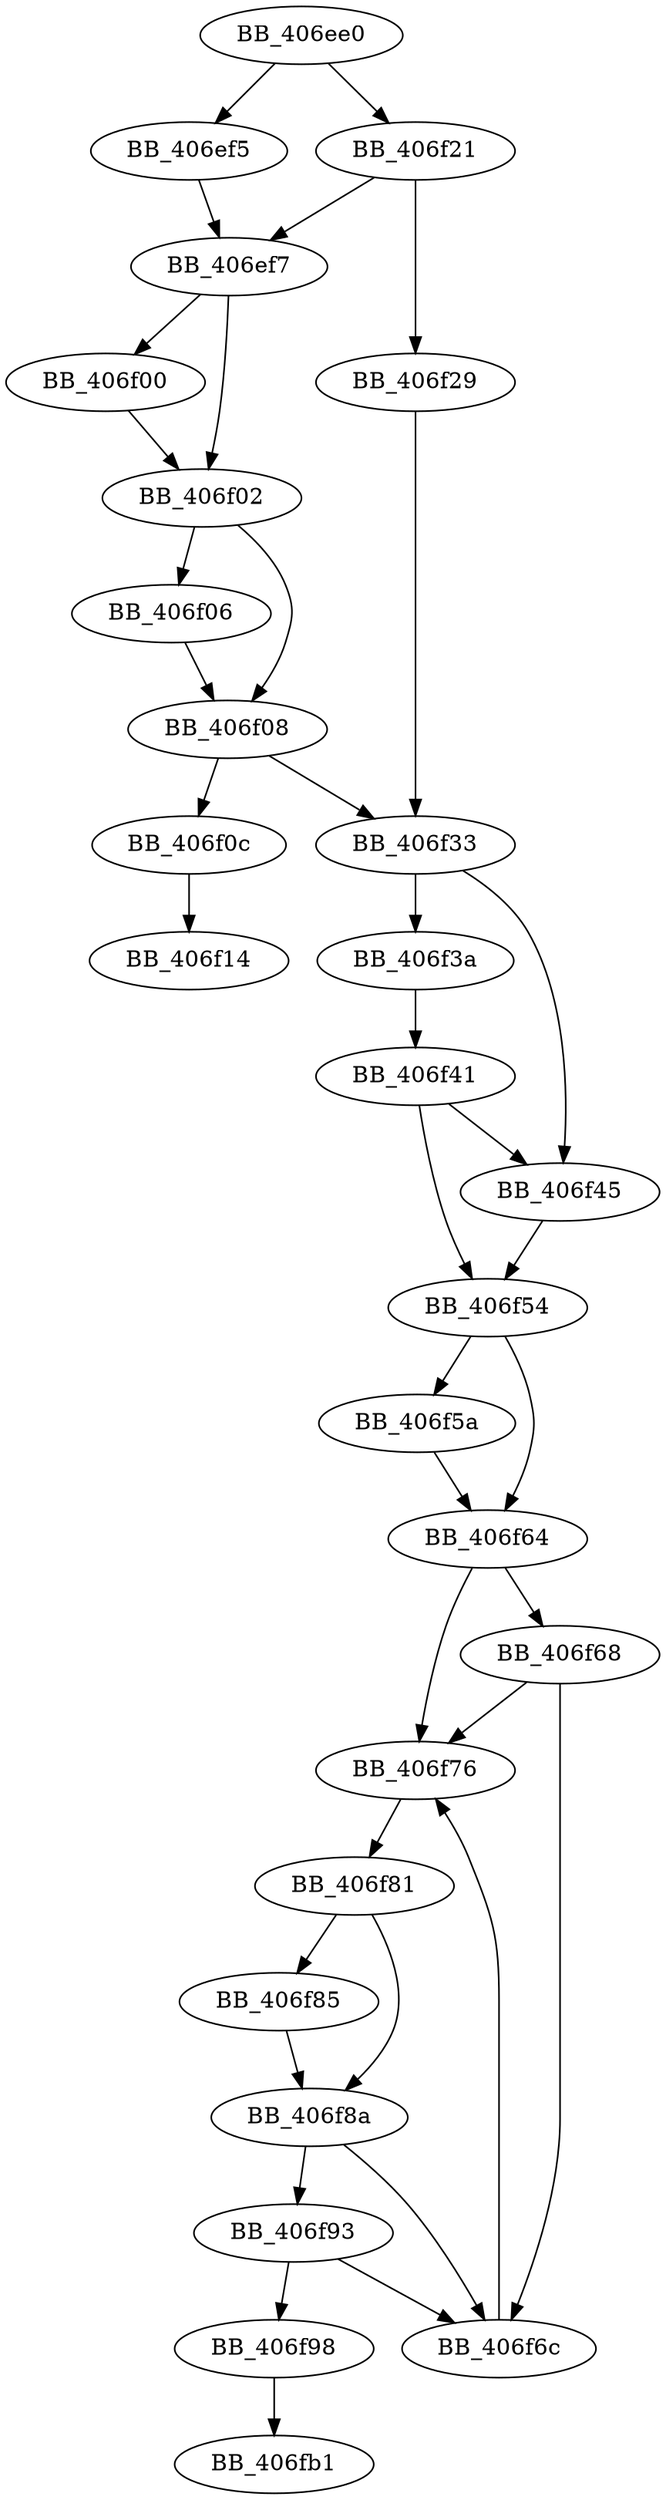 DiGraph sub_406EE0{
BB_406ee0->BB_406ef5
BB_406ee0->BB_406f21
BB_406ef5->BB_406ef7
BB_406ef7->BB_406f00
BB_406ef7->BB_406f02
BB_406f00->BB_406f02
BB_406f02->BB_406f06
BB_406f02->BB_406f08
BB_406f06->BB_406f08
BB_406f08->BB_406f0c
BB_406f08->BB_406f33
BB_406f0c->BB_406f14
BB_406f21->BB_406ef7
BB_406f21->BB_406f29
BB_406f29->BB_406f33
BB_406f33->BB_406f3a
BB_406f33->BB_406f45
BB_406f3a->BB_406f41
BB_406f41->BB_406f45
BB_406f41->BB_406f54
BB_406f45->BB_406f54
BB_406f54->BB_406f5a
BB_406f54->BB_406f64
BB_406f5a->BB_406f64
BB_406f64->BB_406f68
BB_406f64->BB_406f76
BB_406f68->BB_406f6c
BB_406f68->BB_406f76
BB_406f6c->BB_406f76
BB_406f76->BB_406f81
BB_406f81->BB_406f85
BB_406f81->BB_406f8a
BB_406f85->BB_406f8a
BB_406f8a->BB_406f6c
BB_406f8a->BB_406f93
BB_406f93->BB_406f6c
BB_406f93->BB_406f98
BB_406f98->BB_406fb1
}
